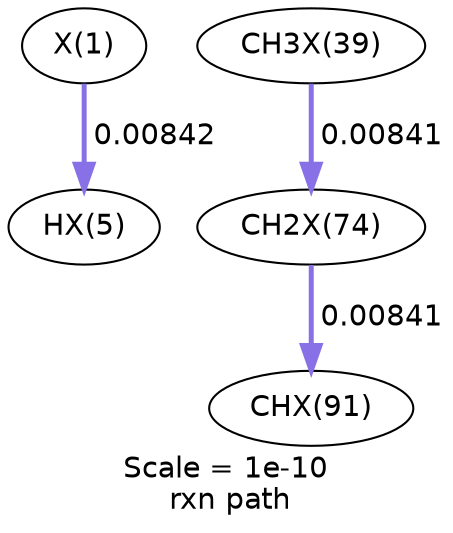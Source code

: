 digraph reaction_paths {
center=1;
s11 -> s12[fontname="Helvetica", style="setlinewidth(2.39)", arrowsize=1.2, color="0.7, 0.508, 0.9"
, label=" 0.00842"];
s18 -> s20[fontname="Helvetica", style="setlinewidth(2.39)", arrowsize=1.2, color="0.7, 0.508, 0.9"
, label=" 0.00841"];
s15 -> s18[fontname="Helvetica", style="setlinewidth(2.39)", arrowsize=1.2, color="0.7, 0.508, 0.9"
, label=" 0.00841"];
s11 [ fontname="Helvetica", label="X(1)"];
s12 [ fontname="Helvetica", label="HX(5)"];
s15 [ fontname="Helvetica", label="CH3X(39)"];
s18 [ fontname="Helvetica", label="CH2X(74)"];
s20 [ fontname="Helvetica", label="CHX(91)"];
 label = "Scale = 1e-10\l rxn path";
 fontname = "Helvetica";
}
